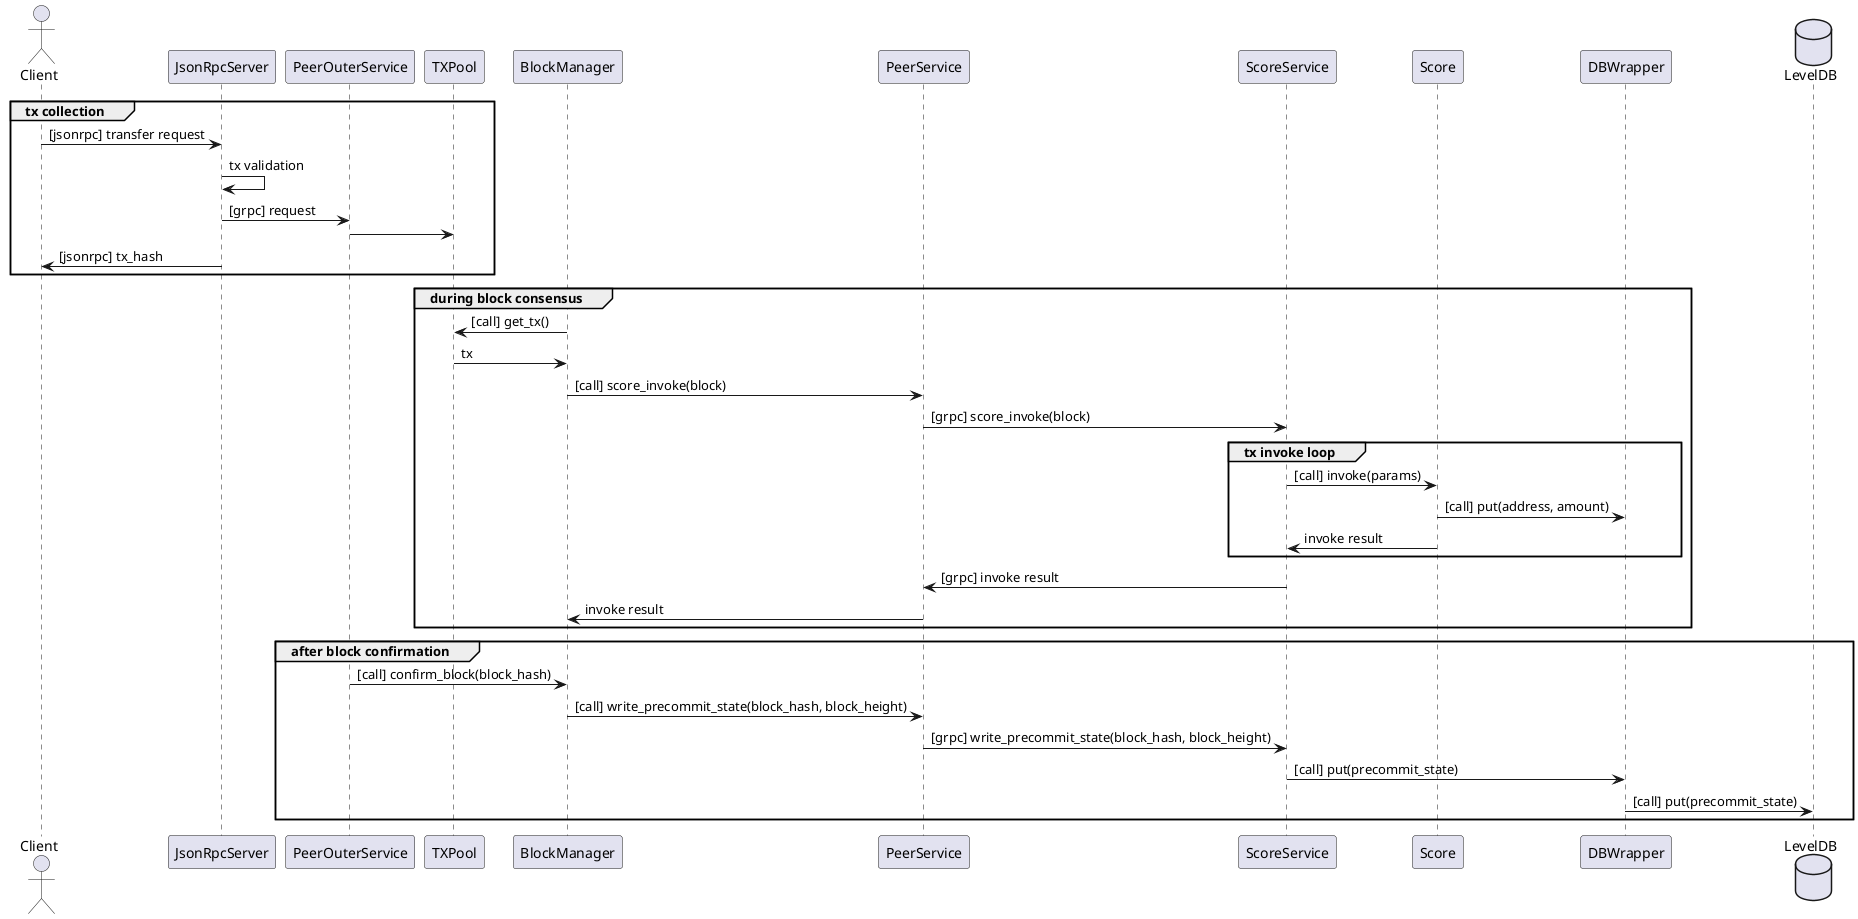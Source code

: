 @startuml icx_sendTransaction sequence diagram

actor Client
participant JsonRpcServer
participant PeerOuterService
participant TXPool
participant BlockManager
participant PeerService
participant ScoreService
participant Score
participant DBWrapper
database LevelDB

group tx collection

Client -> JsonRpcServer: [jsonrpc] transfer request
JsonRpcServer -> JsonRpcServer: tx validation
JsonRpcServer -> PeerOuterService: [grpc] request
PeerOuterService -> TXPool
JsonRpcServer -> Client: [jsonrpc] tx_hash

end

group during block consensus

BlockManager -> TXPool: [call] get_tx()
TXPool -> BlockManager: tx
BlockManager -> PeerService: [call] score_invoke(block)
PeerService -> ScoreService: [grpc] score_invoke(block)

group tx invoke loop

ScoreService -> Score: [call] invoke(params)
Score -> DBWrapper: [call] put(address, amount)
Score -> ScoreService: invoke result

end

ScoreService -> PeerService: [grpc] invoke result
PeerService -> BlockManager: invoke result 

end

group after block confirmation

PeerOuterService -> BlockManager: [call] confirm_block(block_hash)
BlockManager -> PeerService: [call] write_precommit_state(block_hash, block_height)
PeerService -> ScoreService: [grpc] write_precommit_state(block_hash, block_height)
ScoreService -> DBWrapper: [call] put(precommit_state)
DBWrapper -> LevelDB: [call] put(precommit_state)

end

@enduml